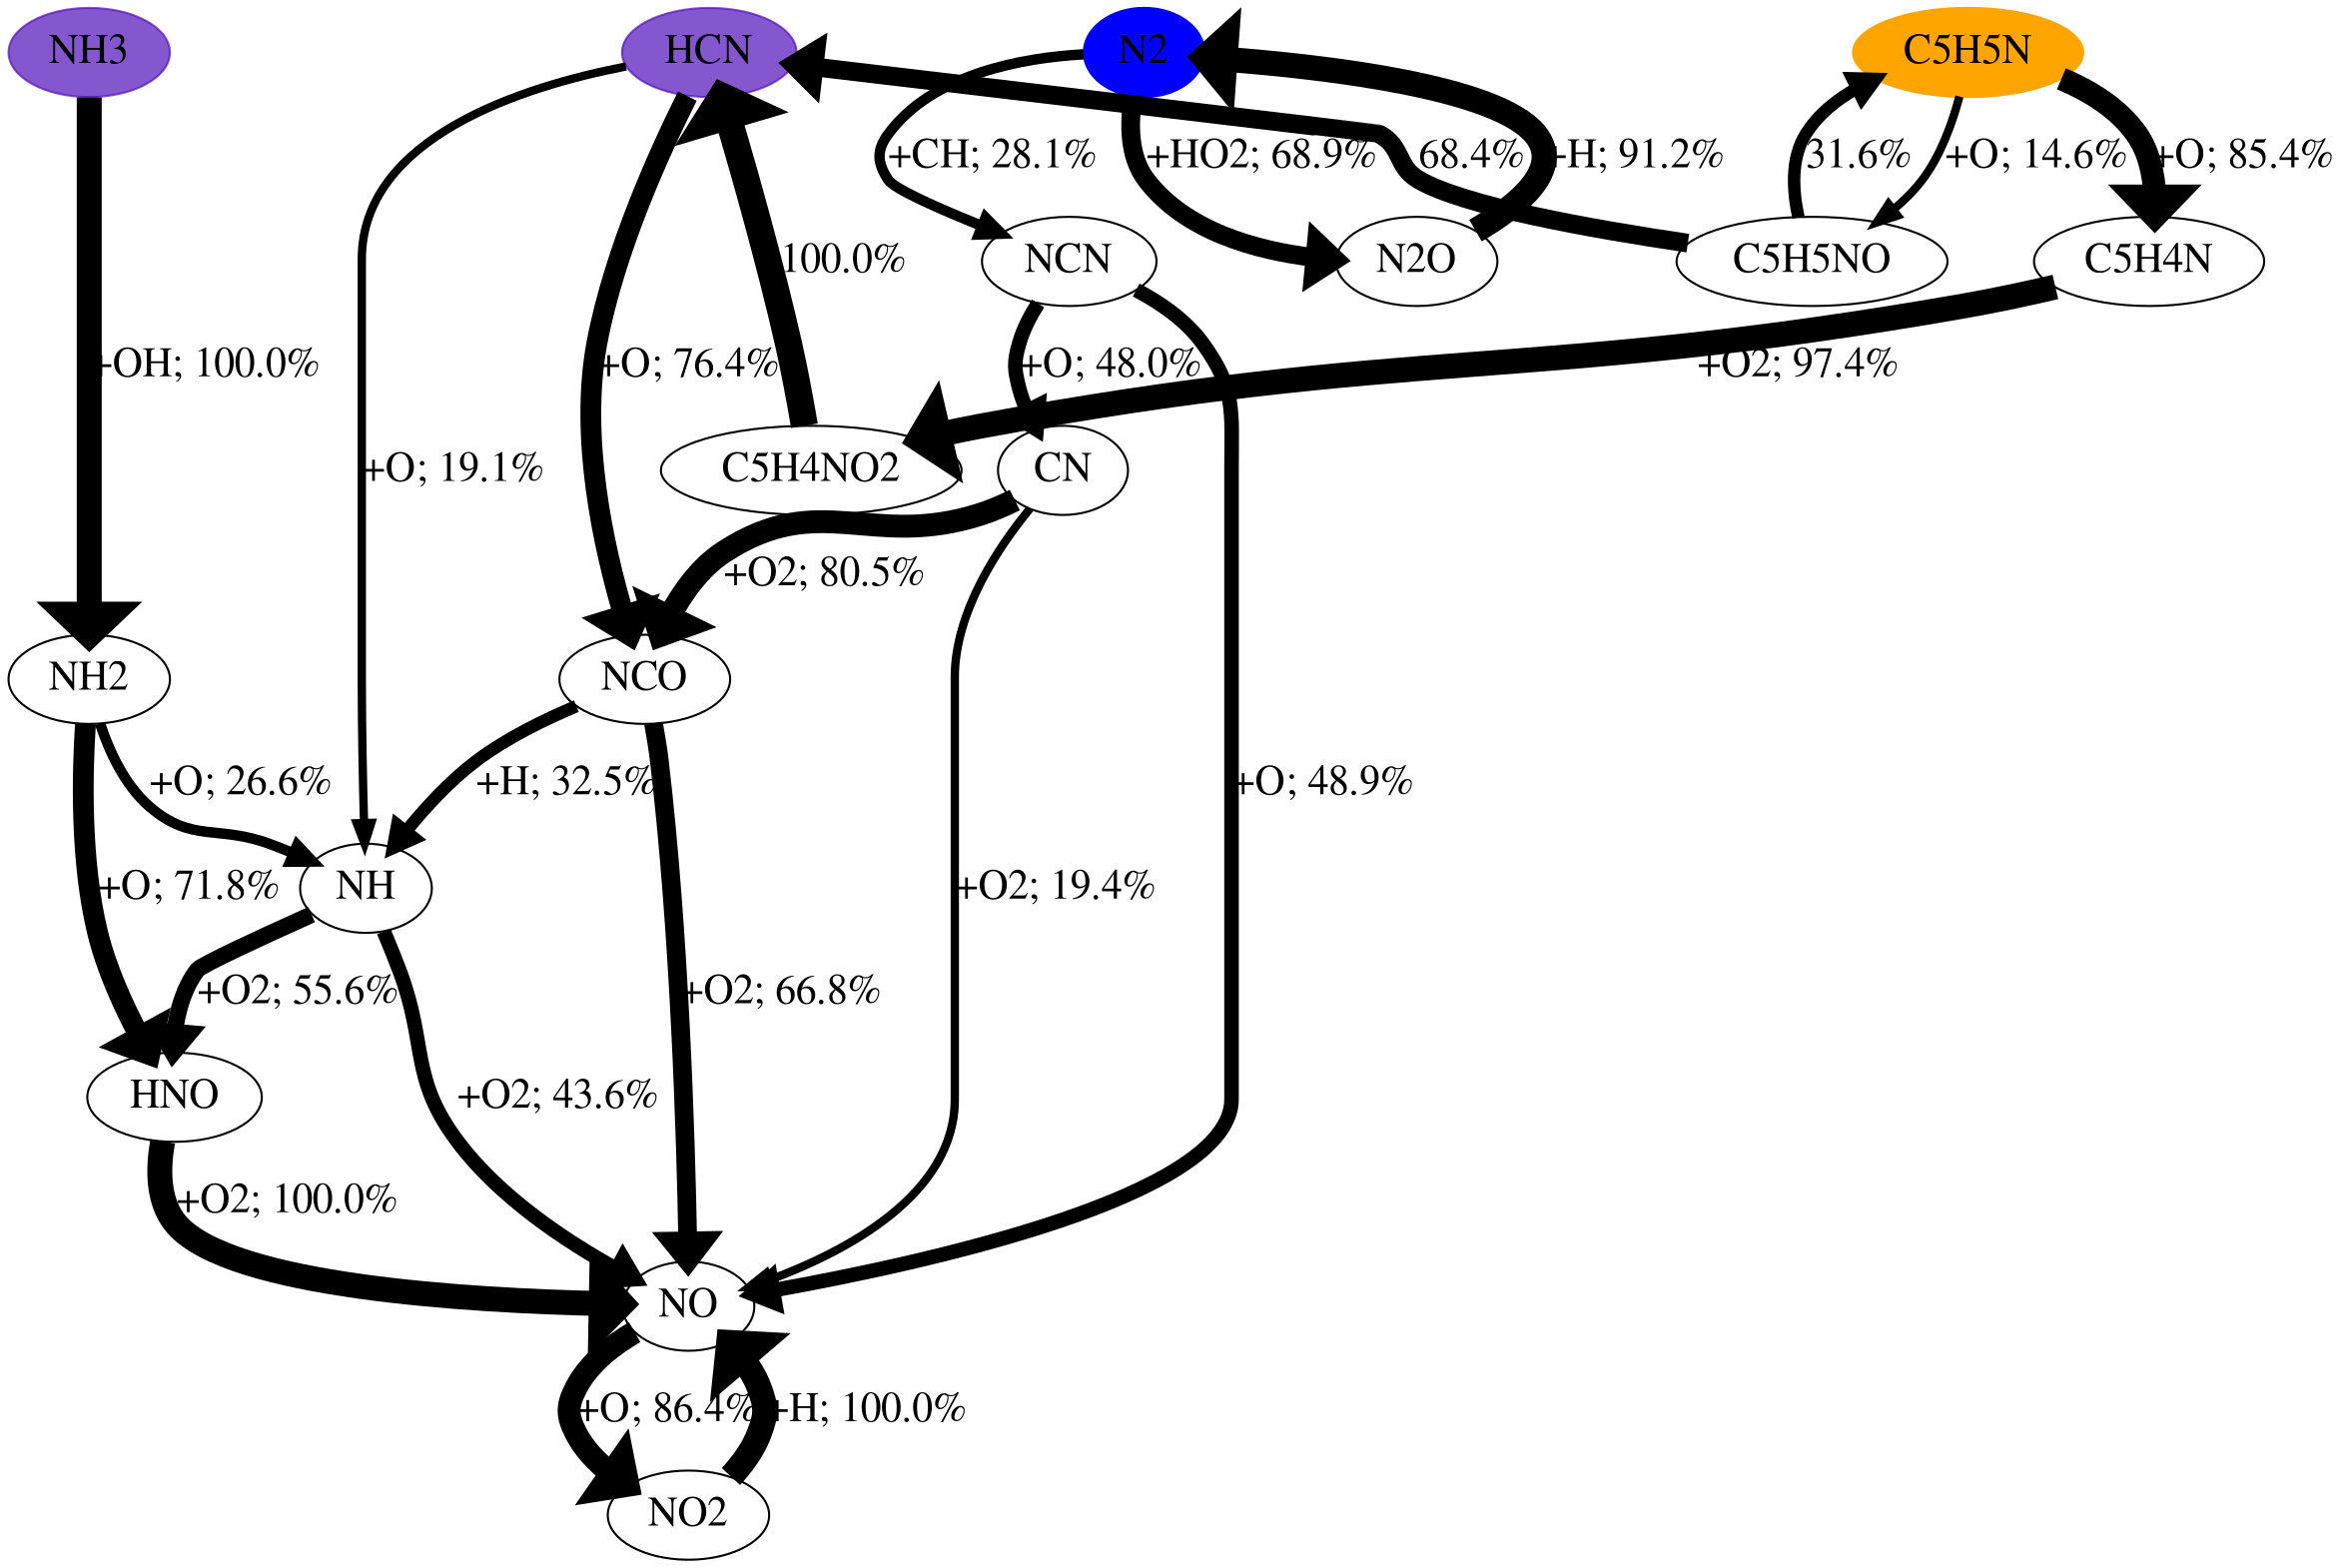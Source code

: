 digraph {
    graph [b="0,0,1558,558", rankdir=TB, center=true];
	NO -> NO2 [label="+O; 86.4%" fontcolor=black fontname=Times fontsize=20 penwidth=11]
	HCN -> NH [label="+O; 19.1%" fontcolor=black fontname=Times fontsize=20 penwidth=4]
	HCN -> NCO [label="+O; 76.4%" fontcolor=black fontname=Times fontsize=20 penwidth=10]
	NO2 -> NO [label="+H; 100.0%" fontcolor=black fontname=Times fontsize=20 penwidth=12]
	N2 -> N2O [label="+HO2; 68.9%" fontcolor=black fontname=Times fontsize=20 penwidth=9]
	N2 -> NCN [label="+CH; 28.1%" fontcolor=black fontname=Times fontsize=20 penwidth=5]
	NH3 -> NH2 [label="+OH; 100.0%" fontcolor=black fontname=Times fontsize=20 penwidth=12]
	C5H5N -> C5H4N [label="+O; 85.4%" fontcolor=black fontname=Times fontsize=20 penwidth=11]
	C5H5N -> C5H5NO [label="+O; 14.6%" fontcolor=black fontname=Times fontsize=20 penwidth=4]
	NH -> HNO [label="+O2; 55.6%" fontcolor=black fontname=Times fontsize=20 penwidth=8]
	NH -> NO [label="+O2; 43.6%" fontcolor=black fontname=Times fontsize=20 penwidth=7]
	NCO -> NH [label="+H; 32.5%" fontcolor=black fontname=Times fontsize=20 penwidth=6]
	NCO -> NO [label="+O2; 66.8%" fontcolor=black fontname=Times fontsize=20 penwidth=9]
	N2O -> N2 [label="+H; 91.2%" fontcolor=black fontname=Times fontsize=20 penwidth=12]
	NCN -> NO [label="+O; 48.9%" fontcolor=black fontname=Times fontsize=20 penwidth=7]
	NCN -> CN [label="+O; 48.0%" fontcolor=black fontname=Times fontsize=20 penwidth=7]
	NH2 -> NH [label="+O; 26.6%" fontcolor=black fontname=Times fontsize=20 penwidth=5]
	NH2 -> HNO [label="+O; 71.8%" fontcolor=black fontname=Times fontsize=20 penwidth=10]
	C5H4N -> C5H4NO2 [label="+O2; 97.4%" fontcolor=black fontname=Times fontsize=20 penwidth=12]
	C5H5NO -> HCN [label="68.4%" fontcolor=black fontname=Times fontsize=20 penwidth=9]
	C5H5NO -> C5H5N [label="31.6%" fontcolor=black fontname=Times fontsize=20 penwidth=6]
	HNO -> NO [label="+O2; 100.0%" fontcolor=black fontname=Times fontsize=20 penwidth=12]
	CN -> NO [label="+O2; 19.4%" fontcolor=black fontname=Times fontsize=20 penwidth=4]
	CN -> NCO [label="+O2; 80.5%" fontcolor=black fontname=Times fontsize=20 penwidth=11]
	C5H4NO2 -> HCN [label="100.0%" fontcolor=black fontname=Times fontsize=20 penwidth=13]
	NO [fontname=Times fontsize=20]
	HCN [fontname=Times fontsize=20]
	NO2 [fontname=Times fontsize=20]
	N2 [fontname=Times fontsize=20]
	NH3 [fontname=Times fontsize=20]
	C5H5N [fontname=Times fontsize=20]
	NH [fontname=Times fontsize=20]
	NCO [fontname=Times fontsize=20]
	N2O [fontname=Times fontsize=20]
	NCN [fontname=Times fontsize=20]
	NH2 [fontname=Times fontsize=20]
	C5H4N [fontname=Times fontsize=20]
	C5H5NO [fontname=Times fontsize=20]
	HNO [fontname=Times fontsize=20]
	CN [fontname=Times fontsize=20]
	C5H4NO2 [fontname=Times fontsize=20]
	HCN [color="#500dbab1" fillcolor="#500dbab1" style=filled]
	NH3 [color="#500dbab1" fillcolor="#500dbab1" style=filled]
	C5H5N [color=orange fillcolor=orange style=filled]
	N2 [color=blue fillcolor=blue style=filled]

    {rank="source"; C5H5N,NH3,HCN,N2}
}